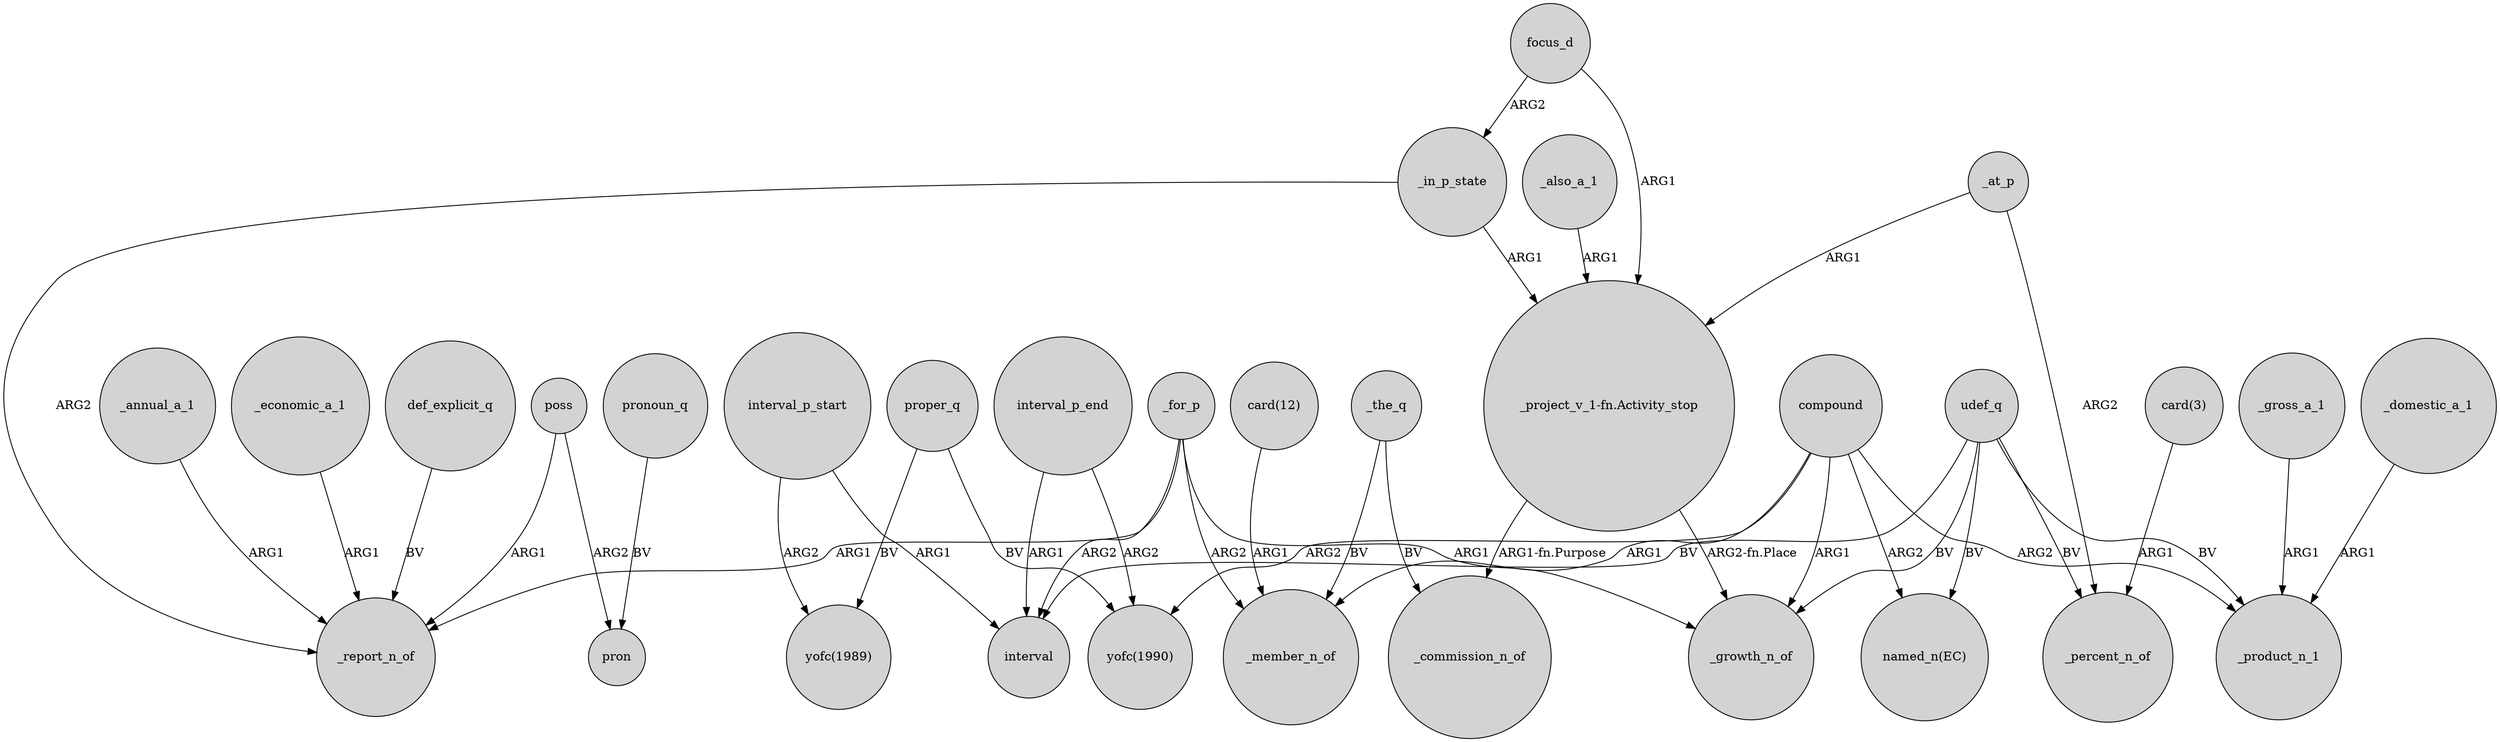digraph {
	node [shape=circle style=filled]
	focus_d -> _in_p_state [label=ARG2]
	compound -> "named_n(EC)" [label=ARG2]
	_at_p -> _percent_n_of [label=ARG2]
	poss -> _report_n_of [label=ARG1]
	focus_d -> "_project_v_1-fn.Activity_stop" [label=ARG1]
	"card(3)" -> _percent_n_of [label=ARG1]
	udef_q -> interval [label=BV]
	compound -> "yofc(1990)" [label=ARG2]
	"card(12)" -> _member_n_of [label=ARG1]
	udef_q -> _product_n_1 [label=BV]
	interval_p_start -> interval [label=ARG1]
	interval_p_end -> "yofc(1990)" [label=ARG2]
	pronoun_q -> pron [label=BV]
	_the_q -> _member_n_of [label=BV]
	poss -> pron [label=ARG2]
	_for_p -> _member_n_of [label=ARG2]
	udef_q -> _percent_n_of [label=BV]
	_for_p -> _report_n_of [label=ARG1]
	compound -> _member_n_of [label=ARG1]
	_for_p -> interval [label=ARG2]
	proper_q -> "yofc(1989)" [label=BV]
	_annual_a_1 -> _report_n_of [label=ARG1]
	udef_q -> "named_n(EC)" [label=BV]
	interval_p_end -> interval [label=ARG1]
	proper_q -> "yofc(1990)" [label=BV]
	interval_p_start -> "yofc(1989)" [label=ARG2]
	_gross_a_1 -> _product_n_1 [label=ARG1]
	_the_q -> _commission_n_of [label=BV]
	udef_q -> _growth_n_of [label=BV]
	"_project_v_1-fn.Activity_stop" -> _commission_n_of [label="ARG1-fn.Purpose"]
	_economic_a_1 -> _report_n_of [label=ARG1]
	"_project_v_1-fn.Activity_stop" -> _growth_n_of [label="ARG2-fn.Place"]
	_also_a_1 -> "_project_v_1-fn.Activity_stop" [label=ARG1]
	_at_p -> "_project_v_1-fn.Activity_stop" [label=ARG1]
	compound -> _growth_n_of [label=ARG1]
	_domestic_a_1 -> _product_n_1 [label=ARG1]
	_in_p_state -> "_project_v_1-fn.Activity_stop" [label=ARG1]
	_for_p -> _growth_n_of [label=ARG1]
	compound -> _product_n_1 [label=ARG2]
	_in_p_state -> _report_n_of [label=ARG2]
	def_explicit_q -> _report_n_of [label=BV]
}
